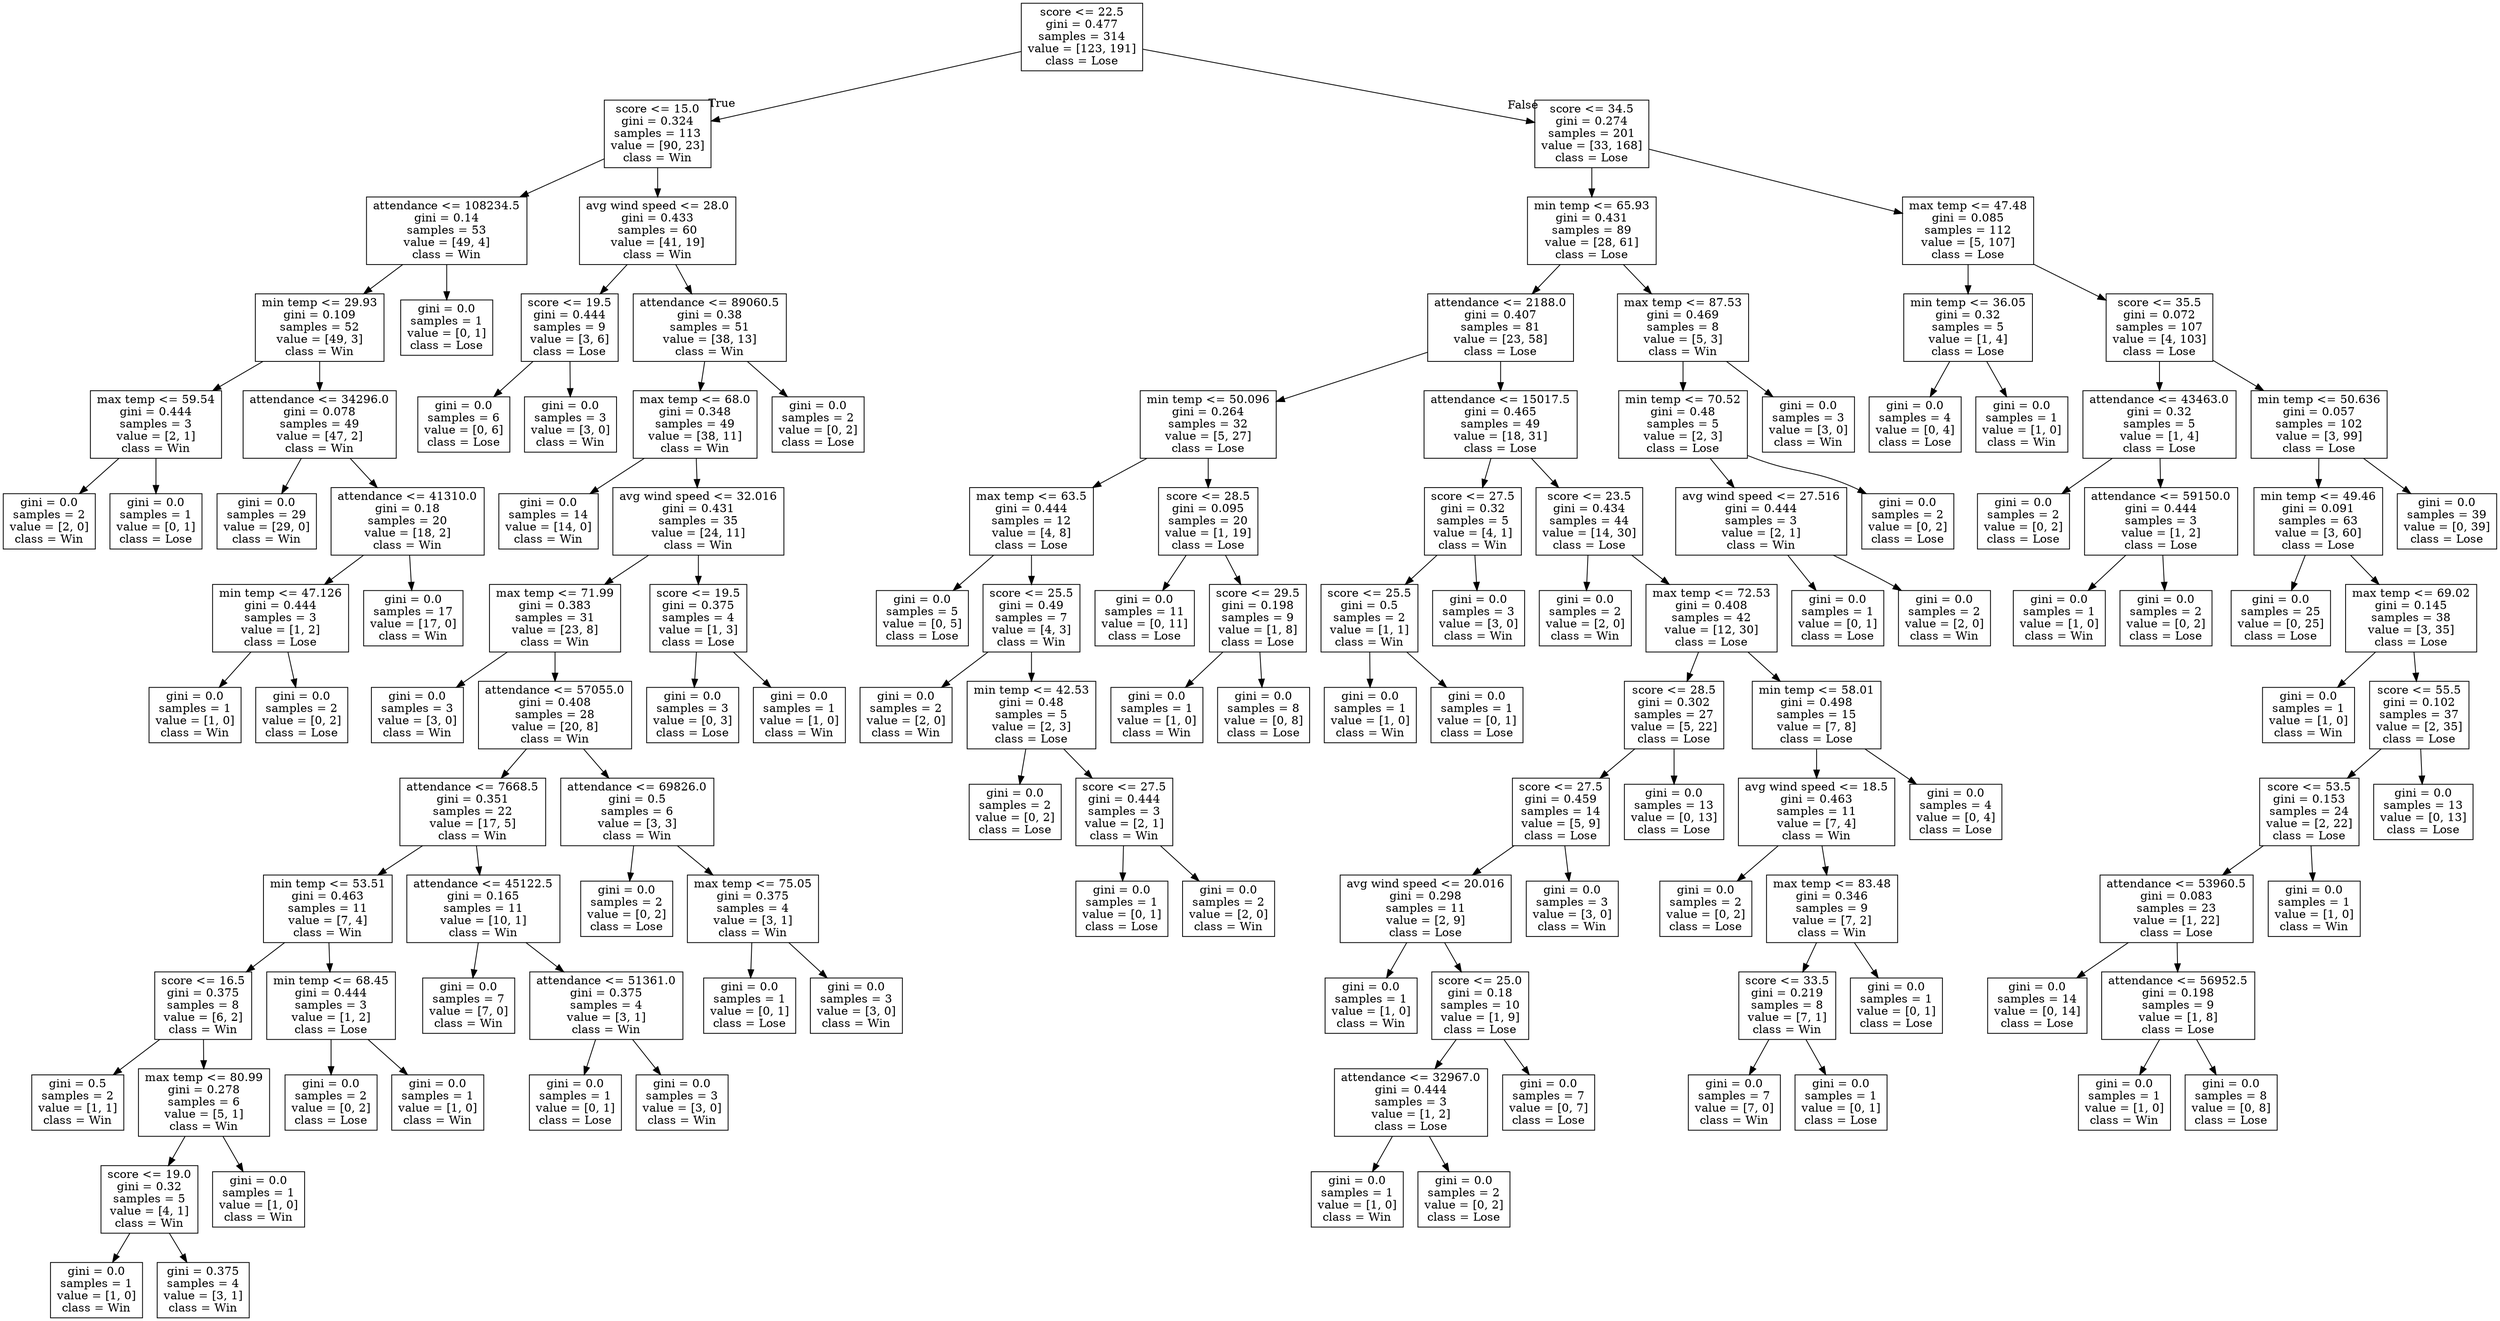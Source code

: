 digraph Tree {
node [shape=box] ;
0 [label="score <= 22.5\ngini = 0.477\nsamples = 314\nvalue = [123, 191]\nclass = Lose"] ;
1 [label="score <= 15.0\ngini = 0.324\nsamples = 113\nvalue = [90, 23]\nclass = Win"] ;
0 -> 1 [labeldistance=2.5, labelangle=45, headlabel="True"] ;
2 [label="attendance <= 108234.5\ngini = 0.14\nsamples = 53\nvalue = [49, 4]\nclass = Win"] ;
1 -> 2 ;
3 [label="min temp <= 29.93\ngini = 0.109\nsamples = 52\nvalue = [49, 3]\nclass = Win"] ;
2 -> 3 ;
4 [label="max temp <= 59.54\ngini = 0.444\nsamples = 3\nvalue = [2, 1]\nclass = Win"] ;
3 -> 4 ;
5 [label="gini = 0.0\nsamples = 2\nvalue = [2, 0]\nclass = Win"] ;
4 -> 5 ;
6 [label="gini = 0.0\nsamples = 1\nvalue = [0, 1]\nclass = Lose"] ;
4 -> 6 ;
7 [label="attendance <= 34296.0\ngini = 0.078\nsamples = 49\nvalue = [47, 2]\nclass = Win"] ;
3 -> 7 ;
8 [label="gini = 0.0\nsamples = 29\nvalue = [29, 0]\nclass = Win"] ;
7 -> 8 ;
9 [label="attendance <= 41310.0\ngini = 0.18\nsamples = 20\nvalue = [18, 2]\nclass = Win"] ;
7 -> 9 ;
10 [label="min temp <= 47.126\ngini = 0.444\nsamples = 3\nvalue = [1, 2]\nclass = Lose"] ;
9 -> 10 ;
11 [label="gini = 0.0\nsamples = 1\nvalue = [1, 0]\nclass = Win"] ;
10 -> 11 ;
12 [label="gini = 0.0\nsamples = 2\nvalue = [0, 2]\nclass = Lose"] ;
10 -> 12 ;
13 [label="gini = 0.0\nsamples = 17\nvalue = [17, 0]\nclass = Win"] ;
9 -> 13 ;
14 [label="gini = 0.0\nsamples = 1\nvalue = [0, 1]\nclass = Lose"] ;
2 -> 14 ;
15 [label="avg wind speed <= 28.0\ngini = 0.433\nsamples = 60\nvalue = [41, 19]\nclass = Win"] ;
1 -> 15 ;
16 [label="score <= 19.5\ngini = 0.444\nsamples = 9\nvalue = [3, 6]\nclass = Lose"] ;
15 -> 16 ;
17 [label="gini = 0.0\nsamples = 6\nvalue = [0, 6]\nclass = Lose"] ;
16 -> 17 ;
18 [label="gini = 0.0\nsamples = 3\nvalue = [3, 0]\nclass = Win"] ;
16 -> 18 ;
19 [label="attendance <= 89060.5\ngini = 0.38\nsamples = 51\nvalue = [38, 13]\nclass = Win"] ;
15 -> 19 ;
20 [label="max temp <= 68.0\ngini = 0.348\nsamples = 49\nvalue = [38, 11]\nclass = Win"] ;
19 -> 20 ;
21 [label="gini = 0.0\nsamples = 14\nvalue = [14, 0]\nclass = Win"] ;
20 -> 21 ;
22 [label="avg wind speed <= 32.016\ngini = 0.431\nsamples = 35\nvalue = [24, 11]\nclass = Win"] ;
20 -> 22 ;
23 [label="max temp <= 71.99\ngini = 0.383\nsamples = 31\nvalue = [23, 8]\nclass = Win"] ;
22 -> 23 ;
24 [label="gini = 0.0\nsamples = 3\nvalue = [3, 0]\nclass = Win"] ;
23 -> 24 ;
25 [label="attendance <= 57055.0\ngini = 0.408\nsamples = 28\nvalue = [20, 8]\nclass = Win"] ;
23 -> 25 ;
26 [label="attendance <= 7668.5\ngini = 0.351\nsamples = 22\nvalue = [17, 5]\nclass = Win"] ;
25 -> 26 ;
27 [label="min temp <= 53.51\ngini = 0.463\nsamples = 11\nvalue = [7, 4]\nclass = Win"] ;
26 -> 27 ;
28 [label="score <= 16.5\ngini = 0.375\nsamples = 8\nvalue = [6, 2]\nclass = Win"] ;
27 -> 28 ;
29 [label="gini = 0.5\nsamples = 2\nvalue = [1, 1]\nclass = Win"] ;
28 -> 29 ;
30 [label="max temp <= 80.99\ngini = 0.278\nsamples = 6\nvalue = [5, 1]\nclass = Win"] ;
28 -> 30 ;
31 [label="score <= 19.0\ngini = 0.32\nsamples = 5\nvalue = [4, 1]\nclass = Win"] ;
30 -> 31 ;
32 [label="gini = 0.0\nsamples = 1\nvalue = [1, 0]\nclass = Win"] ;
31 -> 32 ;
33 [label="gini = 0.375\nsamples = 4\nvalue = [3, 1]\nclass = Win"] ;
31 -> 33 ;
34 [label="gini = 0.0\nsamples = 1\nvalue = [1, 0]\nclass = Win"] ;
30 -> 34 ;
35 [label="min temp <= 68.45\ngini = 0.444\nsamples = 3\nvalue = [1, 2]\nclass = Lose"] ;
27 -> 35 ;
36 [label="gini = 0.0\nsamples = 2\nvalue = [0, 2]\nclass = Lose"] ;
35 -> 36 ;
37 [label="gini = 0.0\nsamples = 1\nvalue = [1, 0]\nclass = Win"] ;
35 -> 37 ;
38 [label="attendance <= 45122.5\ngini = 0.165\nsamples = 11\nvalue = [10, 1]\nclass = Win"] ;
26 -> 38 ;
39 [label="gini = 0.0\nsamples = 7\nvalue = [7, 0]\nclass = Win"] ;
38 -> 39 ;
40 [label="attendance <= 51361.0\ngini = 0.375\nsamples = 4\nvalue = [3, 1]\nclass = Win"] ;
38 -> 40 ;
41 [label="gini = 0.0\nsamples = 1\nvalue = [0, 1]\nclass = Lose"] ;
40 -> 41 ;
42 [label="gini = 0.0\nsamples = 3\nvalue = [3, 0]\nclass = Win"] ;
40 -> 42 ;
43 [label="attendance <= 69826.0\ngini = 0.5\nsamples = 6\nvalue = [3, 3]\nclass = Win"] ;
25 -> 43 ;
44 [label="gini = 0.0\nsamples = 2\nvalue = [0, 2]\nclass = Lose"] ;
43 -> 44 ;
45 [label="max temp <= 75.05\ngini = 0.375\nsamples = 4\nvalue = [3, 1]\nclass = Win"] ;
43 -> 45 ;
46 [label="gini = 0.0\nsamples = 1\nvalue = [0, 1]\nclass = Lose"] ;
45 -> 46 ;
47 [label="gini = 0.0\nsamples = 3\nvalue = [3, 0]\nclass = Win"] ;
45 -> 47 ;
48 [label="score <= 19.5\ngini = 0.375\nsamples = 4\nvalue = [1, 3]\nclass = Lose"] ;
22 -> 48 ;
49 [label="gini = 0.0\nsamples = 3\nvalue = [0, 3]\nclass = Lose"] ;
48 -> 49 ;
50 [label="gini = 0.0\nsamples = 1\nvalue = [1, 0]\nclass = Win"] ;
48 -> 50 ;
51 [label="gini = 0.0\nsamples = 2\nvalue = [0, 2]\nclass = Lose"] ;
19 -> 51 ;
52 [label="score <= 34.5\ngini = 0.274\nsamples = 201\nvalue = [33, 168]\nclass = Lose"] ;
0 -> 52 [labeldistance=2.5, labelangle=-45, headlabel="False"] ;
53 [label="min temp <= 65.93\ngini = 0.431\nsamples = 89\nvalue = [28, 61]\nclass = Lose"] ;
52 -> 53 ;
54 [label="attendance <= 2188.0\ngini = 0.407\nsamples = 81\nvalue = [23, 58]\nclass = Lose"] ;
53 -> 54 ;
55 [label="min temp <= 50.096\ngini = 0.264\nsamples = 32\nvalue = [5, 27]\nclass = Lose"] ;
54 -> 55 ;
56 [label="max temp <= 63.5\ngini = 0.444\nsamples = 12\nvalue = [4, 8]\nclass = Lose"] ;
55 -> 56 ;
57 [label="gini = 0.0\nsamples = 5\nvalue = [0, 5]\nclass = Lose"] ;
56 -> 57 ;
58 [label="score <= 25.5\ngini = 0.49\nsamples = 7\nvalue = [4, 3]\nclass = Win"] ;
56 -> 58 ;
59 [label="gini = 0.0\nsamples = 2\nvalue = [2, 0]\nclass = Win"] ;
58 -> 59 ;
60 [label="min temp <= 42.53\ngini = 0.48\nsamples = 5\nvalue = [2, 3]\nclass = Lose"] ;
58 -> 60 ;
61 [label="gini = 0.0\nsamples = 2\nvalue = [0, 2]\nclass = Lose"] ;
60 -> 61 ;
62 [label="score <= 27.5\ngini = 0.444\nsamples = 3\nvalue = [2, 1]\nclass = Win"] ;
60 -> 62 ;
63 [label="gini = 0.0\nsamples = 1\nvalue = [0, 1]\nclass = Lose"] ;
62 -> 63 ;
64 [label="gini = 0.0\nsamples = 2\nvalue = [2, 0]\nclass = Win"] ;
62 -> 64 ;
65 [label="score <= 28.5\ngini = 0.095\nsamples = 20\nvalue = [1, 19]\nclass = Lose"] ;
55 -> 65 ;
66 [label="gini = 0.0\nsamples = 11\nvalue = [0, 11]\nclass = Lose"] ;
65 -> 66 ;
67 [label="score <= 29.5\ngini = 0.198\nsamples = 9\nvalue = [1, 8]\nclass = Lose"] ;
65 -> 67 ;
68 [label="gini = 0.0\nsamples = 1\nvalue = [1, 0]\nclass = Win"] ;
67 -> 68 ;
69 [label="gini = 0.0\nsamples = 8\nvalue = [0, 8]\nclass = Lose"] ;
67 -> 69 ;
70 [label="attendance <= 15017.5\ngini = 0.465\nsamples = 49\nvalue = [18, 31]\nclass = Lose"] ;
54 -> 70 ;
71 [label="score <= 27.5\ngini = 0.32\nsamples = 5\nvalue = [4, 1]\nclass = Win"] ;
70 -> 71 ;
72 [label="score <= 25.5\ngini = 0.5\nsamples = 2\nvalue = [1, 1]\nclass = Win"] ;
71 -> 72 ;
73 [label="gini = 0.0\nsamples = 1\nvalue = [1, 0]\nclass = Win"] ;
72 -> 73 ;
74 [label="gini = 0.0\nsamples = 1\nvalue = [0, 1]\nclass = Lose"] ;
72 -> 74 ;
75 [label="gini = 0.0\nsamples = 3\nvalue = [3, 0]\nclass = Win"] ;
71 -> 75 ;
76 [label="score <= 23.5\ngini = 0.434\nsamples = 44\nvalue = [14, 30]\nclass = Lose"] ;
70 -> 76 ;
77 [label="gini = 0.0\nsamples = 2\nvalue = [2, 0]\nclass = Win"] ;
76 -> 77 ;
78 [label="max temp <= 72.53\ngini = 0.408\nsamples = 42\nvalue = [12, 30]\nclass = Lose"] ;
76 -> 78 ;
79 [label="score <= 28.5\ngini = 0.302\nsamples = 27\nvalue = [5, 22]\nclass = Lose"] ;
78 -> 79 ;
80 [label="score <= 27.5\ngini = 0.459\nsamples = 14\nvalue = [5, 9]\nclass = Lose"] ;
79 -> 80 ;
81 [label="avg wind speed <= 20.016\ngini = 0.298\nsamples = 11\nvalue = [2, 9]\nclass = Lose"] ;
80 -> 81 ;
82 [label="gini = 0.0\nsamples = 1\nvalue = [1, 0]\nclass = Win"] ;
81 -> 82 ;
83 [label="score <= 25.0\ngini = 0.18\nsamples = 10\nvalue = [1, 9]\nclass = Lose"] ;
81 -> 83 ;
84 [label="attendance <= 32967.0\ngini = 0.444\nsamples = 3\nvalue = [1, 2]\nclass = Lose"] ;
83 -> 84 ;
85 [label="gini = 0.0\nsamples = 1\nvalue = [1, 0]\nclass = Win"] ;
84 -> 85 ;
86 [label="gini = 0.0\nsamples = 2\nvalue = [0, 2]\nclass = Lose"] ;
84 -> 86 ;
87 [label="gini = 0.0\nsamples = 7\nvalue = [0, 7]\nclass = Lose"] ;
83 -> 87 ;
88 [label="gini = 0.0\nsamples = 3\nvalue = [3, 0]\nclass = Win"] ;
80 -> 88 ;
89 [label="gini = 0.0\nsamples = 13\nvalue = [0, 13]\nclass = Lose"] ;
79 -> 89 ;
90 [label="min temp <= 58.01\ngini = 0.498\nsamples = 15\nvalue = [7, 8]\nclass = Lose"] ;
78 -> 90 ;
91 [label="avg wind speed <= 18.5\ngini = 0.463\nsamples = 11\nvalue = [7, 4]\nclass = Win"] ;
90 -> 91 ;
92 [label="gini = 0.0\nsamples = 2\nvalue = [0, 2]\nclass = Lose"] ;
91 -> 92 ;
93 [label="max temp <= 83.48\ngini = 0.346\nsamples = 9\nvalue = [7, 2]\nclass = Win"] ;
91 -> 93 ;
94 [label="score <= 33.5\ngini = 0.219\nsamples = 8\nvalue = [7, 1]\nclass = Win"] ;
93 -> 94 ;
95 [label="gini = 0.0\nsamples = 7\nvalue = [7, 0]\nclass = Win"] ;
94 -> 95 ;
96 [label="gini = 0.0\nsamples = 1\nvalue = [0, 1]\nclass = Lose"] ;
94 -> 96 ;
97 [label="gini = 0.0\nsamples = 1\nvalue = [0, 1]\nclass = Lose"] ;
93 -> 97 ;
98 [label="gini = 0.0\nsamples = 4\nvalue = [0, 4]\nclass = Lose"] ;
90 -> 98 ;
99 [label="max temp <= 87.53\ngini = 0.469\nsamples = 8\nvalue = [5, 3]\nclass = Win"] ;
53 -> 99 ;
100 [label="min temp <= 70.52\ngini = 0.48\nsamples = 5\nvalue = [2, 3]\nclass = Lose"] ;
99 -> 100 ;
101 [label="avg wind speed <= 27.516\ngini = 0.444\nsamples = 3\nvalue = [2, 1]\nclass = Win"] ;
100 -> 101 ;
102 [label="gini = 0.0\nsamples = 1\nvalue = [0, 1]\nclass = Lose"] ;
101 -> 102 ;
103 [label="gini = 0.0\nsamples = 2\nvalue = [2, 0]\nclass = Win"] ;
101 -> 103 ;
104 [label="gini = 0.0\nsamples = 2\nvalue = [0, 2]\nclass = Lose"] ;
100 -> 104 ;
105 [label="gini = 0.0\nsamples = 3\nvalue = [3, 0]\nclass = Win"] ;
99 -> 105 ;
106 [label="max temp <= 47.48\ngini = 0.085\nsamples = 112\nvalue = [5, 107]\nclass = Lose"] ;
52 -> 106 ;
107 [label="min temp <= 36.05\ngini = 0.32\nsamples = 5\nvalue = [1, 4]\nclass = Lose"] ;
106 -> 107 ;
108 [label="gini = 0.0\nsamples = 4\nvalue = [0, 4]\nclass = Lose"] ;
107 -> 108 ;
109 [label="gini = 0.0\nsamples = 1\nvalue = [1, 0]\nclass = Win"] ;
107 -> 109 ;
110 [label="score <= 35.5\ngini = 0.072\nsamples = 107\nvalue = [4, 103]\nclass = Lose"] ;
106 -> 110 ;
111 [label="attendance <= 43463.0\ngini = 0.32\nsamples = 5\nvalue = [1, 4]\nclass = Lose"] ;
110 -> 111 ;
112 [label="gini = 0.0\nsamples = 2\nvalue = [0, 2]\nclass = Lose"] ;
111 -> 112 ;
113 [label="attendance <= 59150.0\ngini = 0.444\nsamples = 3\nvalue = [1, 2]\nclass = Lose"] ;
111 -> 113 ;
114 [label="gini = 0.0\nsamples = 1\nvalue = [1, 0]\nclass = Win"] ;
113 -> 114 ;
115 [label="gini = 0.0\nsamples = 2\nvalue = [0, 2]\nclass = Lose"] ;
113 -> 115 ;
116 [label="min temp <= 50.636\ngini = 0.057\nsamples = 102\nvalue = [3, 99]\nclass = Lose"] ;
110 -> 116 ;
117 [label="min temp <= 49.46\ngini = 0.091\nsamples = 63\nvalue = [3, 60]\nclass = Lose"] ;
116 -> 117 ;
118 [label="gini = 0.0\nsamples = 25\nvalue = [0, 25]\nclass = Lose"] ;
117 -> 118 ;
119 [label="max temp <= 69.02\ngini = 0.145\nsamples = 38\nvalue = [3, 35]\nclass = Lose"] ;
117 -> 119 ;
120 [label="gini = 0.0\nsamples = 1\nvalue = [1, 0]\nclass = Win"] ;
119 -> 120 ;
121 [label="score <= 55.5\ngini = 0.102\nsamples = 37\nvalue = [2, 35]\nclass = Lose"] ;
119 -> 121 ;
122 [label="score <= 53.5\ngini = 0.153\nsamples = 24\nvalue = [2, 22]\nclass = Lose"] ;
121 -> 122 ;
123 [label="attendance <= 53960.5\ngini = 0.083\nsamples = 23\nvalue = [1, 22]\nclass = Lose"] ;
122 -> 123 ;
124 [label="gini = 0.0\nsamples = 14\nvalue = [0, 14]\nclass = Lose"] ;
123 -> 124 ;
125 [label="attendance <= 56952.5\ngini = 0.198\nsamples = 9\nvalue = [1, 8]\nclass = Lose"] ;
123 -> 125 ;
126 [label="gini = 0.0\nsamples = 1\nvalue = [1, 0]\nclass = Win"] ;
125 -> 126 ;
127 [label="gini = 0.0\nsamples = 8\nvalue = [0, 8]\nclass = Lose"] ;
125 -> 127 ;
128 [label="gini = 0.0\nsamples = 1\nvalue = [1, 0]\nclass = Win"] ;
122 -> 128 ;
129 [label="gini = 0.0\nsamples = 13\nvalue = [0, 13]\nclass = Lose"] ;
121 -> 129 ;
130 [label="gini = 0.0\nsamples = 39\nvalue = [0, 39]\nclass = Lose"] ;
116 -> 130 ;
}
